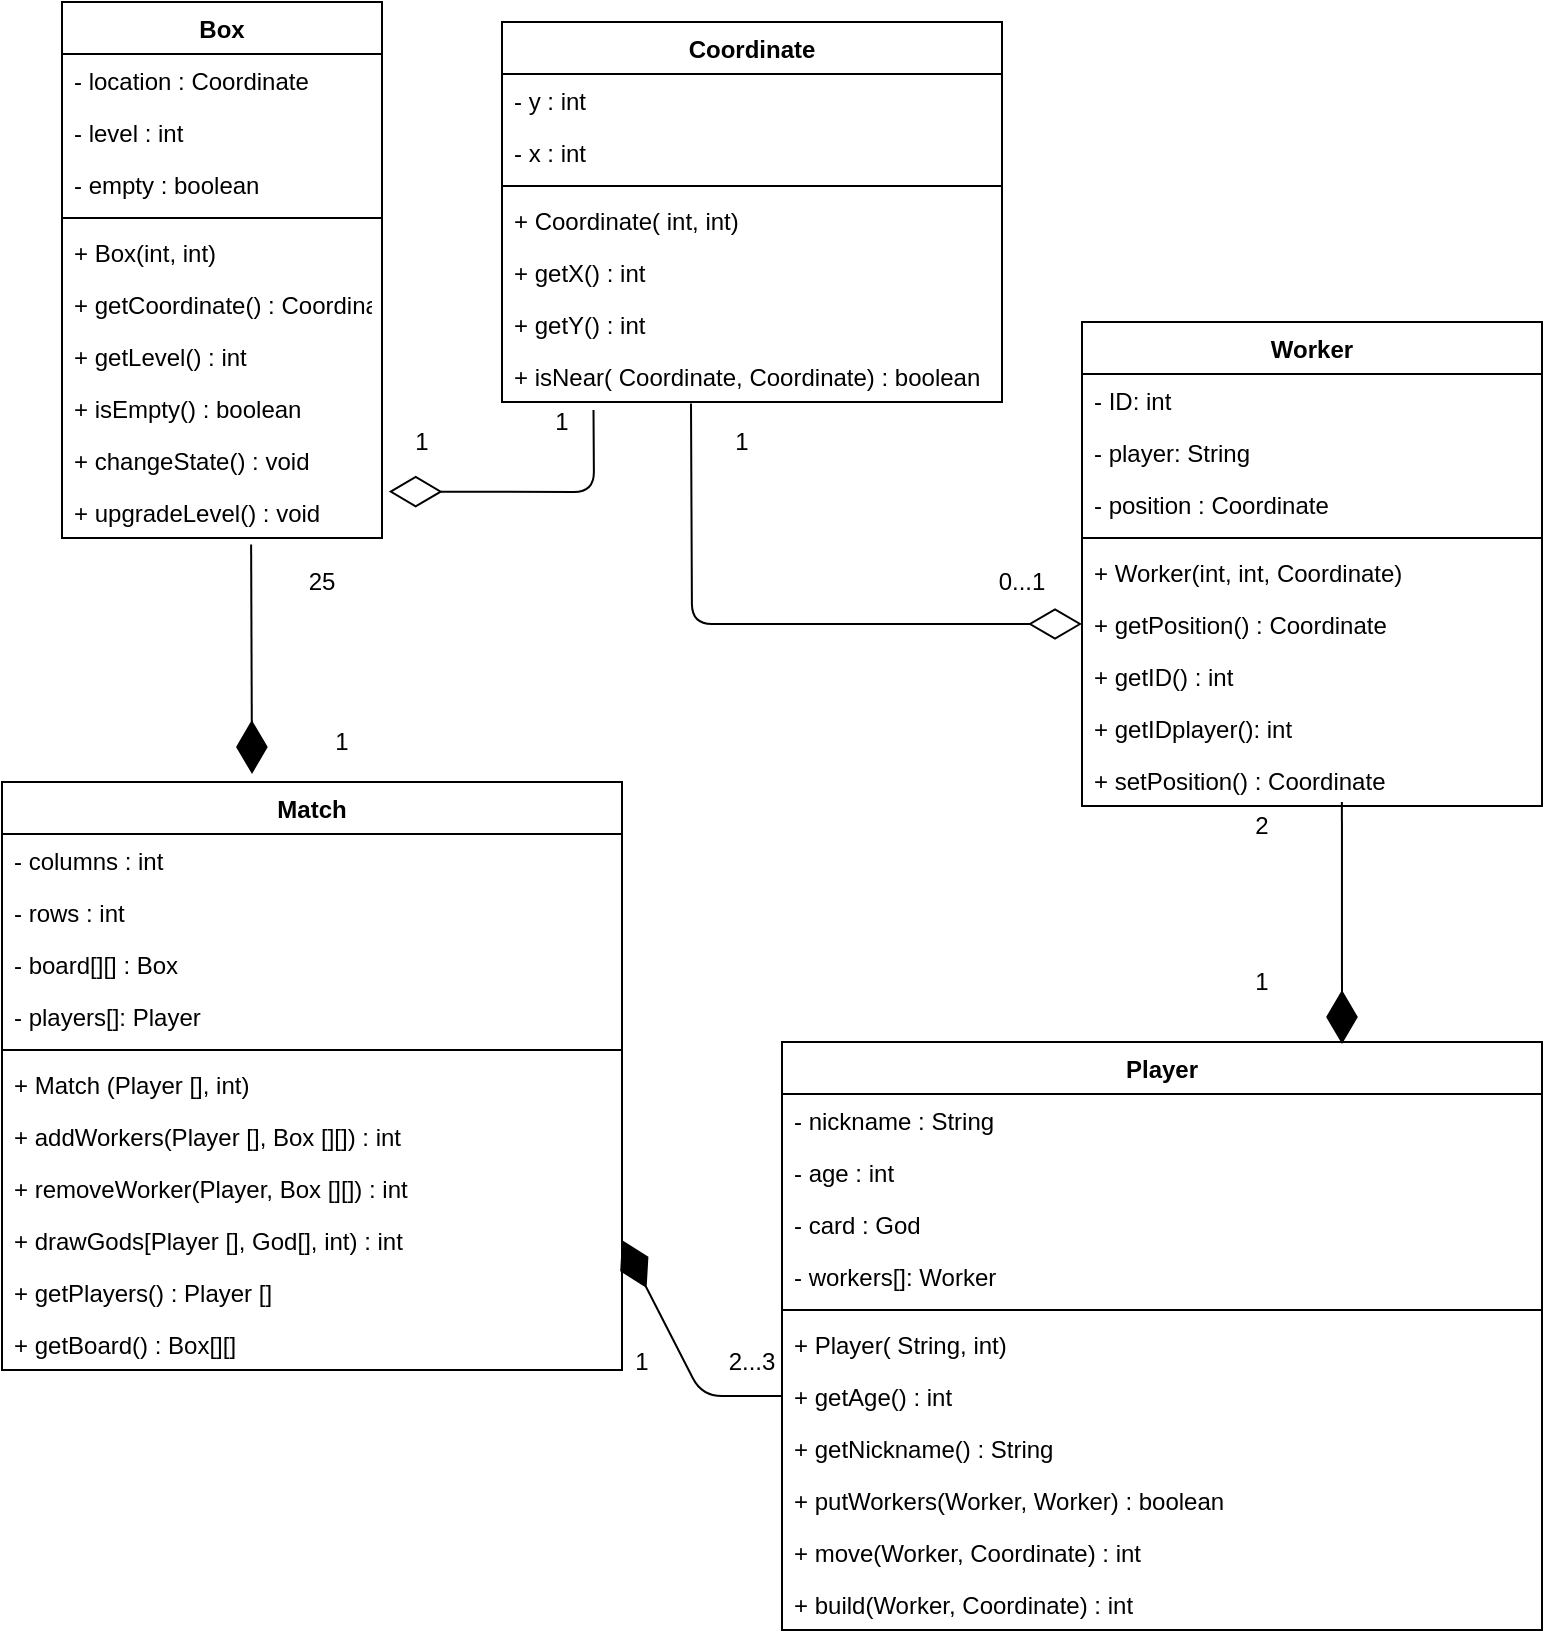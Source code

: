 <mxfile version="12.9.3" type="github">
  <diagram id="c4acf3e9-155e-7222-9cf6-157b1a14988f" name="Page-1">
    <mxGraphModel dx="1278" dy="580" grid="1" gridSize="10" guides="1" tooltips="1" connect="1" arrows="1" fold="1" page="1" pageScale="1" pageWidth="850" pageHeight="1100" background="#ffffff" math="0" shadow="0">
      <root>
        <mxCell id="0" />
        <mxCell id="1" parent="0" />
        <mxCell id="l6k8qDA1Fq8a3DRyq_wM-25" value="Box" style="swimlane;fontStyle=1;align=center;verticalAlign=top;childLayout=stackLayout;horizontal=1;startSize=26;horizontalStack=0;resizeParent=1;resizeParentMax=0;resizeLast=0;collapsible=1;marginBottom=0;fillColor=none;" parent="1" vertex="1">
          <mxGeometry x="80" y="40" width="160" height="268" as="geometry" />
        </mxCell>
        <mxCell id="l6k8qDA1Fq8a3DRyq_wM-26" value="- location : Coordinate" style="text;strokeColor=none;fillColor=none;align=left;verticalAlign=top;spacingLeft=4;spacingRight=4;overflow=hidden;rotatable=0;points=[[0,0.5],[1,0.5]];portConstraint=eastwest;" parent="l6k8qDA1Fq8a3DRyq_wM-25" vertex="1">
          <mxGeometry y="26" width="160" height="26" as="geometry" />
        </mxCell>
        <mxCell id="l6k8qDA1Fq8a3DRyq_wM-30" value="- level : int" style="text;strokeColor=none;fillColor=none;align=left;verticalAlign=top;spacingLeft=4;spacingRight=4;overflow=hidden;rotatable=0;points=[[0,0.5],[1,0.5]];portConstraint=eastwest;" parent="l6k8qDA1Fq8a3DRyq_wM-25" vertex="1">
          <mxGeometry y="52" width="160" height="26" as="geometry" />
        </mxCell>
        <mxCell id="l6k8qDA1Fq8a3DRyq_wM-31" value="- empty : boolean" style="text;strokeColor=none;fillColor=none;align=left;verticalAlign=top;spacingLeft=4;spacingRight=4;overflow=hidden;rotatable=0;points=[[0,0.5],[1,0.5]];portConstraint=eastwest;" parent="l6k8qDA1Fq8a3DRyq_wM-25" vertex="1">
          <mxGeometry y="78" width="160" height="26" as="geometry" />
        </mxCell>
        <mxCell id="l6k8qDA1Fq8a3DRyq_wM-27" value="" style="line;strokeWidth=1;fillColor=none;align=left;verticalAlign=middle;spacingTop=-1;spacingLeft=3;spacingRight=3;rotatable=0;labelPosition=right;points=[];portConstraint=eastwest;" parent="l6k8qDA1Fq8a3DRyq_wM-25" vertex="1">
          <mxGeometry y="104" width="160" height="8" as="geometry" />
        </mxCell>
        <mxCell id="l6k8qDA1Fq8a3DRyq_wM-37" value="+ Box(int, int)" style="text;strokeColor=none;fillColor=none;align=left;verticalAlign=top;spacingLeft=4;spacingRight=4;overflow=hidden;rotatable=0;points=[[0,0.5],[1,0.5]];portConstraint=eastwest;" parent="l6k8qDA1Fq8a3DRyq_wM-25" vertex="1">
          <mxGeometry y="112" width="160" height="26" as="geometry" />
        </mxCell>
        <mxCell id="l6k8qDA1Fq8a3DRyq_wM-32" value="+ getCoordinate() : Coordinate" style="text;strokeColor=none;fillColor=none;align=left;verticalAlign=top;spacingLeft=4;spacingRight=4;overflow=hidden;rotatable=0;points=[[0,0.5],[1,0.5]];portConstraint=eastwest;" parent="l6k8qDA1Fq8a3DRyq_wM-25" vertex="1">
          <mxGeometry y="138" width="160" height="26" as="geometry" />
        </mxCell>
        <mxCell id="l6k8qDA1Fq8a3DRyq_wM-33" value="+ getLevel() : int" style="text;strokeColor=none;fillColor=none;align=left;verticalAlign=top;spacingLeft=4;spacingRight=4;overflow=hidden;rotatable=0;points=[[0,0.5],[1,0.5]];portConstraint=eastwest;" parent="l6k8qDA1Fq8a3DRyq_wM-25" vertex="1">
          <mxGeometry y="164" width="160" height="26" as="geometry" />
        </mxCell>
        <mxCell id="l6k8qDA1Fq8a3DRyq_wM-34" value="+ isEmpty() : boolean" style="text;strokeColor=none;fillColor=none;align=left;verticalAlign=top;spacingLeft=4;spacingRight=4;overflow=hidden;rotatable=0;points=[[0,0.5],[1,0.5]];portConstraint=eastwest;" parent="l6k8qDA1Fq8a3DRyq_wM-25" vertex="1">
          <mxGeometry y="190" width="160" height="26" as="geometry" />
        </mxCell>
        <mxCell id="l6k8qDA1Fq8a3DRyq_wM-35" value="+ changeState() : void" style="text;strokeColor=none;fillColor=none;align=left;verticalAlign=top;spacingLeft=4;spacingRight=4;overflow=hidden;rotatable=0;points=[[0,0.5],[1,0.5]];portConstraint=eastwest;" parent="l6k8qDA1Fq8a3DRyq_wM-25" vertex="1">
          <mxGeometry y="216" width="160" height="26" as="geometry" />
        </mxCell>
        <mxCell id="l6k8qDA1Fq8a3DRyq_wM-36" value="+ upgradeLevel() : void" style="text;strokeColor=none;fillColor=none;align=left;verticalAlign=top;spacingLeft=4;spacingRight=4;overflow=hidden;rotatable=0;points=[[0,0.5],[1,0.5]];portConstraint=eastwest;" parent="l6k8qDA1Fq8a3DRyq_wM-25" vertex="1">
          <mxGeometry y="242" width="160" height="26" as="geometry" />
        </mxCell>
        <mxCell id="l6k8qDA1Fq8a3DRyq_wM-82" value="" style="endArrow=diamondThin;endFill=1;endSize=24;html=1;exitX=0;exitY=0.5;exitDx=0;exitDy=0;entryX=1;entryY=0.5;entryDx=0;entryDy=0;" parent="1" source="l6k8qDA1Fq8a3DRyq_wM-13" target="l6k8qDA1Fq8a3DRyq_wM-67" edge="1">
          <mxGeometry width="160" relative="1" as="geometry">
            <mxPoint x="340" y="370" as="sourcePoint" />
            <mxPoint x="350" y="450" as="targetPoint" />
            <Array as="points">
              <mxPoint x="400" y="737" />
            </Array>
          </mxGeometry>
        </mxCell>
        <mxCell id="l6k8qDA1Fq8a3DRyq_wM-83" value="" style="endArrow=diamondThin;endFill=1;endSize=24;html=1;exitX=0.591;exitY=1.123;exitDx=0;exitDy=0;exitPerimeter=0;" parent="1" source="l6k8qDA1Fq8a3DRyq_wM-36" edge="1">
          <mxGeometry width="160" relative="1" as="geometry">
            <mxPoint x="460" y="360" as="sourcePoint" />
            <mxPoint x="175" y="426" as="targetPoint" />
          </mxGeometry>
        </mxCell>
        <mxCell id="l6k8qDA1Fq8a3DRyq_wM-84" value="" style="endArrow=diamondThin;endFill=1;endSize=24;html=1;exitX=0.565;exitY=0.923;exitDx=0;exitDy=0;exitPerimeter=0;" parent="1" source="N4arSja67GPcpw6rZ1iJ-1" edge="1">
          <mxGeometry width="160" relative="1" as="geometry">
            <mxPoint x="460" y="460" as="sourcePoint" />
            <mxPoint x="720" y="561" as="targetPoint" />
            <Array as="points" />
          </mxGeometry>
        </mxCell>
        <mxCell id="l6k8qDA1Fq8a3DRyq_wM-87" value="" style="endArrow=diamondThin;endFill=0;endSize=24;html=1;exitX=0.378;exitY=1.031;exitDx=0;exitDy=0;exitPerimeter=0;entryX=0;entryY=0.5;entryDx=0;entryDy=0;" parent="1" source="l6k8qDA1Fq8a3DRyq_wM-79" target="l6k8qDA1Fq8a3DRyq_wM-61" edge="1">
          <mxGeometry width="160" relative="1" as="geometry">
            <mxPoint x="460" y="710" as="sourcePoint" />
            <mxPoint x="587" y="412" as="targetPoint" />
            <Array as="points">
              <mxPoint x="395" y="351" />
            </Array>
          </mxGeometry>
        </mxCell>
        <mxCell id="l6k8qDA1Fq8a3DRyq_wM-88" value="" style="endArrow=diamondThin;endFill=0;endSize=24;html=1;exitX=0.183;exitY=1.154;exitDx=0;exitDy=0;exitPerimeter=0;entryX=1.021;entryY=0.108;entryDx=0;entryDy=0;entryPerimeter=0;" parent="1" source="l6k8qDA1Fq8a3DRyq_wM-79" target="l6k8qDA1Fq8a3DRyq_wM-36" edge="1">
          <mxGeometry width="160" relative="1" as="geometry">
            <mxPoint x="460" y="630" as="sourcePoint" />
            <mxPoint x="260" y="370" as="targetPoint" />
            <Array as="points">
              <mxPoint x="346" y="285" />
            </Array>
          </mxGeometry>
        </mxCell>
        <mxCell id="l6k8qDA1Fq8a3DRyq_wM-55" value="Worker" style="swimlane;fontStyle=1;align=center;verticalAlign=top;childLayout=stackLayout;horizontal=1;startSize=26;horizontalStack=0;resizeParent=1;resizeParentMax=0;resizeLast=0;collapsible=1;marginBottom=0;fillColor=none;" parent="1" vertex="1">
          <mxGeometry x="590" y="200" width="230" height="242" as="geometry" />
        </mxCell>
        <mxCell id="l6k8qDA1Fq8a3DRyq_wM-56" value="- ID: int" style="text;strokeColor=none;fillColor=none;align=left;verticalAlign=top;spacingLeft=4;spacingRight=4;overflow=hidden;rotatable=0;points=[[0,0.5],[1,0.5]];portConstraint=eastwest;" parent="l6k8qDA1Fq8a3DRyq_wM-55" vertex="1">
          <mxGeometry y="26" width="230" height="26" as="geometry" />
        </mxCell>
        <mxCell id="l6k8qDA1Fq8a3DRyq_wM-59" value="- player: String&#xa;" style="text;strokeColor=none;fillColor=none;align=left;verticalAlign=top;spacingLeft=4;spacingRight=4;overflow=hidden;rotatable=0;points=[[0,0.5],[1,0.5]];portConstraint=eastwest;" parent="l6k8qDA1Fq8a3DRyq_wM-55" vertex="1">
          <mxGeometry y="52" width="230" height="26" as="geometry" />
        </mxCell>
        <mxCell id="l6k8qDA1Fq8a3DRyq_wM-60" value="- position : Coordinate" style="text;strokeColor=none;fillColor=none;align=left;verticalAlign=top;spacingLeft=4;spacingRight=4;overflow=hidden;rotatable=0;points=[[0,0.5],[1,0.5]];portConstraint=eastwest;" parent="l6k8qDA1Fq8a3DRyq_wM-55" vertex="1">
          <mxGeometry y="78" width="230" height="26" as="geometry" />
        </mxCell>
        <mxCell id="l6k8qDA1Fq8a3DRyq_wM-57" value="" style="line;strokeWidth=1;fillColor=none;align=left;verticalAlign=middle;spacingTop=-1;spacingLeft=3;spacingRight=3;rotatable=0;labelPosition=right;points=[];portConstraint=eastwest;" parent="l6k8qDA1Fq8a3DRyq_wM-55" vertex="1">
          <mxGeometry y="104" width="230" height="8" as="geometry" />
        </mxCell>
        <mxCell id="l6k8qDA1Fq8a3DRyq_wM-58" value="+ Worker(int, int, Coordinate)" style="text;strokeColor=none;fillColor=none;align=left;verticalAlign=top;spacingLeft=4;spacingRight=4;overflow=hidden;rotatable=0;points=[[0,0.5],[1,0.5]];portConstraint=eastwest;" parent="l6k8qDA1Fq8a3DRyq_wM-55" vertex="1">
          <mxGeometry y="112" width="230" height="26" as="geometry" />
        </mxCell>
        <mxCell id="l6k8qDA1Fq8a3DRyq_wM-61" value="+ getPosition() : Coordinate" style="text;strokeColor=none;fillColor=none;align=left;verticalAlign=top;spacingLeft=4;spacingRight=4;overflow=hidden;rotatable=0;points=[[0,0.5],[1,0.5]];portConstraint=eastwest;" parent="l6k8qDA1Fq8a3DRyq_wM-55" vertex="1">
          <mxGeometry y="138" width="230" height="26" as="geometry" />
        </mxCell>
        <mxCell id="l6k8qDA1Fq8a3DRyq_wM-62" value="+ getID() : int" style="text;strokeColor=none;fillColor=none;align=left;verticalAlign=top;spacingLeft=4;spacingRight=4;overflow=hidden;rotatable=0;points=[[0,0.5],[1,0.5]];portConstraint=eastwest;" parent="l6k8qDA1Fq8a3DRyq_wM-55" vertex="1">
          <mxGeometry y="164" width="230" height="26" as="geometry" />
        </mxCell>
        <mxCell id="l6k8qDA1Fq8a3DRyq_wM-63" value="+ getIDplayer(): int" style="text;strokeColor=none;fillColor=none;align=left;verticalAlign=top;spacingLeft=4;spacingRight=4;overflow=hidden;rotatable=0;points=[[0,0.5],[1,0.5]];portConstraint=eastwest;" parent="l6k8qDA1Fq8a3DRyq_wM-55" vertex="1">
          <mxGeometry y="190" width="230" height="26" as="geometry" />
        </mxCell>
        <mxCell id="N4arSja67GPcpw6rZ1iJ-1" value="+ setPosition() : Coordinate" style="text;strokeColor=none;fillColor=none;align=left;verticalAlign=top;spacingLeft=4;spacingRight=4;overflow=hidden;rotatable=0;points=[[0,0.5],[1,0.5]];portConstraint=eastwest;" vertex="1" parent="l6k8qDA1Fq8a3DRyq_wM-55">
          <mxGeometry y="216" width="230" height="26" as="geometry" />
        </mxCell>
        <mxCell id="l6k8qDA1Fq8a3DRyq_wM-72" value="Coordinate" style="swimlane;fontStyle=1;align=center;verticalAlign=top;childLayout=stackLayout;horizontal=1;startSize=26;horizontalStack=0;resizeParent=1;resizeParentMax=0;resizeLast=0;collapsible=1;marginBottom=0;fillColor=none;" parent="1" vertex="1">
          <mxGeometry x="300" y="50" width="250" height="190" as="geometry" />
        </mxCell>
        <mxCell id="l6k8qDA1Fq8a3DRyq_wM-77" value="- y : int" style="text;strokeColor=none;fillColor=none;align=left;verticalAlign=top;spacingLeft=4;spacingRight=4;overflow=hidden;rotatable=0;points=[[0,0.5],[1,0.5]];portConstraint=eastwest;" parent="l6k8qDA1Fq8a3DRyq_wM-72" vertex="1">
          <mxGeometry y="26" width="250" height="26" as="geometry" />
        </mxCell>
        <mxCell id="l6k8qDA1Fq8a3DRyq_wM-73" value="- x : int" style="text;strokeColor=none;fillColor=none;align=left;verticalAlign=top;spacingLeft=4;spacingRight=4;overflow=hidden;rotatable=0;points=[[0,0.5],[1,0.5]];portConstraint=eastwest;" parent="l6k8qDA1Fq8a3DRyq_wM-72" vertex="1">
          <mxGeometry y="52" width="250" height="26" as="geometry" />
        </mxCell>
        <mxCell id="l6k8qDA1Fq8a3DRyq_wM-74" value="" style="line;strokeWidth=1;fillColor=none;align=left;verticalAlign=middle;spacingTop=-1;spacingLeft=3;spacingRight=3;rotatable=0;labelPosition=right;points=[];portConstraint=eastwest;" parent="l6k8qDA1Fq8a3DRyq_wM-72" vertex="1">
          <mxGeometry y="78" width="250" height="8" as="geometry" />
        </mxCell>
        <mxCell id="l6k8qDA1Fq8a3DRyq_wM-78" value="+ Coordinate( int, int) " style="text;strokeColor=none;fillColor=none;align=left;verticalAlign=top;spacingLeft=4;spacingRight=4;overflow=hidden;rotatable=0;points=[[0,0.5],[1,0.5]];portConstraint=eastwest;" parent="l6k8qDA1Fq8a3DRyq_wM-72" vertex="1">
          <mxGeometry y="86" width="250" height="26" as="geometry" />
        </mxCell>
        <mxCell id="l6k8qDA1Fq8a3DRyq_wM-75" value="+ getX() : int" style="text;strokeColor=none;fillColor=none;align=left;verticalAlign=top;spacingLeft=4;spacingRight=4;overflow=hidden;rotatable=0;points=[[0,0.5],[1,0.5]];portConstraint=eastwest;" parent="l6k8qDA1Fq8a3DRyq_wM-72" vertex="1">
          <mxGeometry y="112" width="250" height="26" as="geometry" />
        </mxCell>
        <mxCell id="l6k8qDA1Fq8a3DRyq_wM-76" value="+ getY() : int" style="text;strokeColor=none;fillColor=none;align=left;verticalAlign=top;spacingLeft=4;spacingRight=4;overflow=hidden;rotatable=0;points=[[0,0.5],[1,0.5]];portConstraint=eastwest;" parent="l6k8qDA1Fq8a3DRyq_wM-72" vertex="1">
          <mxGeometry y="138" width="250" height="26" as="geometry" />
        </mxCell>
        <mxCell id="l6k8qDA1Fq8a3DRyq_wM-79" value="+ isNear( Coordinate, Coordinate) : boolean" style="text;strokeColor=none;fillColor=none;align=left;verticalAlign=top;spacingLeft=4;spacingRight=4;overflow=hidden;rotatable=0;points=[[0,0.5],[1,0.5]];portConstraint=eastwest;" parent="l6k8qDA1Fq8a3DRyq_wM-72" vertex="1">
          <mxGeometry y="164" width="250" height="26" as="geometry" />
        </mxCell>
        <mxCell id="l6k8qDA1Fq8a3DRyq_wM-9" value="Player" style="swimlane;fontStyle=1;align=center;verticalAlign=top;childLayout=stackLayout;horizontal=1;startSize=26;horizontalStack=0;resizeParent=1;resizeParentMax=0;resizeLast=0;collapsible=1;marginBottom=0;fillColor=none;" parent="1" vertex="1">
          <mxGeometry x="440" y="560" width="380" height="294" as="geometry" />
        </mxCell>
        <mxCell id="l6k8qDA1Fq8a3DRyq_wM-10" value="- nickname : String" style="text;strokeColor=none;fillColor=none;align=left;verticalAlign=top;spacingLeft=4;spacingRight=4;overflow=hidden;rotatable=0;points=[[0,0.5],[1,0.5]];portConstraint=eastwest;" parent="l6k8qDA1Fq8a3DRyq_wM-9" vertex="1">
          <mxGeometry y="26" width="380" height="26" as="geometry" />
        </mxCell>
        <mxCell id="l6k8qDA1Fq8a3DRyq_wM-12" value="- age : int " style="text;strokeColor=none;fillColor=none;align=left;verticalAlign=top;spacingLeft=4;spacingRight=4;overflow=hidden;rotatable=0;points=[[0,0.5],[1,0.5]];portConstraint=eastwest;" parent="l6k8qDA1Fq8a3DRyq_wM-9" vertex="1">
          <mxGeometry y="52" width="380" height="26" as="geometry" />
        </mxCell>
        <mxCell id="l6k8qDA1Fq8a3DRyq_wM-66" value="- card : God" style="text;strokeColor=none;fillColor=none;align=left;verticalAlign=top;spacingLeft=4;spacingRight=4;overflow=hidden;rotatable=0;points=[[0,0.5],[1,0.5]];portConstraint=eastwest;" parent="l6k8qDA1Fq8a3DRyq_wM-9" vertex="1">
          <mxGeometry y="78" width="380" height="26" as="geometry" />
        </mxCell>
        <mxCell id="l6k8qDA1Fq8a3DRyq_wM-86" value="- workers[]: Worker" style="text;strokeColor=none;fillColor=none;align=left;verticalAlign=top;spacingLeft=4;spacingRight=4;overflow=hidden;rotatable=0;points=[[0,0.5],[1,0.5]];portConstraint=eastwest;" parent="l6k8qDA1Fq8a3DRyq_wM-9" vertex="1">
          <mxGeometry y="104" width="380" height="26" as="geometry" />
        </mxCell>
        <mxCell id="l6k8qDA1Fq8a3DRyq_wM-11" value="" style="line;strokeWidth=1;fillColor=none;align=left;verticalAlign=middle;spacingTop=-1;spacingLeft=3;spacingRight=3;rotatable=0;labelPosition=right;points=[];portConstraint=eastwest;" parent="l6k8qDA1Fq8a3DRyq_wM-9" vertex="1">
          <mxGeometry y="130" width="380" height="8" as="geometry" />
        </mxCell>
        <mxCell id="l6k8qDA1Fq8a3DRyq_wM-38" value="+ Player( String, int) " style="text;strokeColor=none;fillColor=none;align=left;verticalAlign=top;spacingLeft=4;spacingRight=4;overflow=hidden;rotatable=0;points=[[0,0.5],[1,0.5]];portConstraint=eastwest;" parent="l6k8qDA1Fq8a3DRyq_wM-9" vertex="1">
          <mxGeometry y="138" width="380" height="26" as="geometry" />
        </mxCell>
        <mxCell id="l6k8qDA1Fq8a3DRyq_wM-13" value="+ getAge() : int" style="text;strokeColor=none;fillColor=none;align=left;verticalAlign=top;spacingLeft=4;spacingRight=4;overflow=hidden;rotatable=0;points=[[0,0.5],[1,0.5]];portConstraint=eastwest;" parent="l6k8qDA1Fq8a3DRyq_wM-9" vertex="1">
          <mxGeometry y="164" width="380" height="26" as="geometry" />
        </mxCell>
        <mxCell id="l6k8qDA1Fq8a3DRyq_wM-14" value="+ getNickname() : String" style="text;strokeColor=none;fillColor=none;align=left;verticalAlign=top;spacingLeft=4;spacingRight=4;overflow=hidden;rotatable=0;points=[[0,0.5],[1,0.5]];portConstraint=eastwest;" parent="l6k8qDA1Fq8a3DRyq_wM-9" vertex="1">
          <mxGeometry y="190" width="380" height="26" as="geometry" />
        </mxCell>
        <mxCell id="l6k8qDA1Fq8a3DRyq_wM-15" value="+ putWorkers(Worker, Worker) : boolean " style="text;strokeColor=none;fillColor=none;align=left;verticalAlign=top;spacingLeft=4;spacingRight=4;overflow=hidden;rotatable=0;points=[[0,0.5],[1,0.5]];portConstraint=eastwest;" parent="l6k8qDA1Fq8a3DRyq_wM-9" vertex="1">
          <mxGeometry y="216" width="380" height="26" as="geometry" />
        </mxCell>
        <mxCell id="l6k8qDA1Fq8a3DRyq_wM-53" value="+ move(Worker, Coordinate) : int" style="text;strokeColor=none;fillColor=none;align=left;verticalAlign=top;spacingLeft=4;spacingRight=4;overflow=hidden;rotatable=0;points=[[0,0.5],[1,0.5]];portConstraint=eastwest;" parent="l6k8qDA1Fq8a3DRyq_wM-9" vertex="1">
          <mxGeometry y="242" width="380" height="26" as="geometry" />
        </mxCell>
        <mxCell id="l6k8qDA1Fq8a3DRyq_wM-54" value="+ build(Worker, Coordinate) : int" style="text;strokeColor=none;fillColor=none;align=left;verticalAlign=top;spacingLeft=4;spacingRight=4;overflow=hidden;rotatable=0;points=[[0,0.5],[1,0.5]];portConstraint=eastwest;" parent="l6k8qDA1Fq8a3DRyq_wM-9" vertex="1">
          <mxGeometry y="268" width="380" height="26" as="geometry" />
        </mxCell>
        <mxCell id="l6k8qDA1Fq8a3DRyq_wM-19" value="Match" style="swimlane;fontStyle=1;align=center;verticalAlign=top;childLayout=stackLayout;horizontal=1;startSize=26;horizontalStack=0;resizeParent=1;resizeParentMax=0;resizeLast=0;collapsible=1;marginBottom=0;fillColor=none;" parent="1" vertex="1">
          <mxGeometry x="50" y="430" width="310" height="294" as="geometry" />
        </mxCell>
        <mxCell id="l6k8qDA1Fq8a3DRyq_wM-20" value="- columns : int" style="text;strokeColor=none;fillColor=none;align=left;verticalAlign=top;spacingLeft=4;spacingRight=4;overflow=hidden;rotatable=0;points=[[0,0.5],[1,0.5]];portConstraint=eastwest;" parent="l6k8qDA1Fq8a3DRyq_wM-19" vertex="1">
          <mxGeometry y="26" width="310" height="26" as="geometry" />
        </mxCell>
        <mxCell id="l6k8qDA1Fq8a3DRyq_wM-23" value="- rows : int" style="text;strokeColor=none;fillColor=none;align=left;verticalAlign=top;spacingLeft=4;spacingRight=4;overflow=hidden;rotatable=0;points=[[0,0.5],[1,0.5]];portConstraint=eastwest;" parent="l6k8qDA1Fq8a3DRyq_wM-19" vertex="1">
          <mxGeometry y="52" width="310" height="26" as="geometry" />
        </mxCell>
        <mxCell id="l6k8qDA1Fq8a3DRyq_wM-24" value="- board[][] : Box" style="text;strokeColor=none;fillColor=none;align=left;verticalAlign=top;spacingLeft=4;spacingRight=4;overflow=hidden;rotatable=0;points=[[0,0.5],[1,0.5]];portConstraint=eastwest;" parent="l6k8qDA1Fq8a3DRyq_wM-19" vertex="1">
          <mxGeometry y="78" width="310" height="26" as="geometry" />
        </mxCell>
        <mxCell id="l6k8qDA1Fq8a3DRyq_wM-42" value="- players[]: Player" style="text;strokeColor=none;fillColor=none;align=left;verticalAlign=top;spacingLeft=4;spacingRight=4;overflow=hidden;rotatable=0;points=[[0,0.5],[1,0.5]];portConstraint=eastwest;" parent="l6k8qDA1Fq8a3DRyq_wM-19" vertex="1">
          <mxGeometry y="104" width="310" height="26" as="geometry" />
        </mxCell>
        <mxCell id="l6k8qDA1Fq8a3DRyq_wM-21" value="" style="line;strokeWidth=1;fillColor=none;align=left;verticalAlign=middle;spacingTop=-1;spacingLeft=3;spacingRight=3;rotatable=0;labelPosition=right;points=[];portConstraint=eastwest;" parent="l6k8qDA1Fq8a3DRyq_wM-19" vertex="1">
          <mxGeometry y="130" width="310" height="8" as="geometry" />
        </mxCell>
        <mxCell id="l6k8qDA1Fq8a3DRyq_wM-22" value="+ Match (Player [], int)" style="text;strokeColor=none;fillColor=none;align=left;verticalAlign=top;spacingLeft=4;spacingRight=4;overflow=hidden;rotatable=0;points=[[0,0.5],[1,0.5]];portConstraint=eastwest;" parent="l6k8qDA1Fq8a3DRyq_wM-19" vertex="1">
          <mxGeometry y="138" width="310" height="26" as="geometry" />
        </mxCell>
        <mxCell id="l6k8qDA1Fq8a3DRyq_wM-43" value="+ addWorkers(Player [], Box [][]) : int" style="text;strokeColor=none;fillColor=none;align=left;verticalAlign=top;spacingLeft=4;spacingRight=4;overflow=hidden;rotatable=0;points=[[0,0.5],[1,0.5]];portConstraint=eastwest;" parent="l6k8qDA1Fq8a3DRyq_wM-19" vertex="1">
          <mxGeometry y="164" width="310" height="26" as="geometry" />
        </mxCell>
        <mxCell id="l6k8qDA1Fq8a3DRyq_wM-64" value="+ removeWorker(Player, Box [][]) : int" style="text;strokeColor=none;fillColor=none;align=left;verticalAlign=top;spacingLeft=4;spacingRight=4;overflow=hidden;rotatable=0;points=[[0,0.5],[1,0.5]];portConstraint=eastwest;" parent="l6k8qDA1Fq8a3DRyq_wM-19" vertex="1">
          <mxGeometry y="190" width="310" height="26" as="geometry" />
        </mxCell>
        <mxCell id="l6k8qDA1Fq8a3DRyq_wM-67" value="+ drawGods[Player [], God[], int) : int" style="text;strokeColor=none;fillColor=none;align=left;verticalAlign=top;spacingLeft=4;spacingRight=4;overflow=hidden;rotatable=0;points=[[0,0.5],[1,0.5]];portConstraint=eastwest;" parent="l6k8qDA1Fq8a3DRyq_wM-19" vertex="1">
          <mxGeometry y="216" width="310" height="26" as="geometry" />
        </mxCell>
        <mxCell id="l6k8qDA1Fq8a3DRyq_wM-68" value="+ getPlayers() : Player []" style="text;strokeColor=none;fillColor=none;align=left;verticalAlign=top;spacingLeft=4;spacingRight=4;overflow=hidden;rotatable=0;points=[[0,0.5],[1,0.5]];portConstraint=eastwest;" parent="l6k8qDA1Fq8a3DRyq_wM-19" vertex="1">
          <mxGeometry y="242" width="310" height="26" as="geometry" />
        </mxCell>
        <mxCell id="l6k8qDA1Fq8a3DRyq_wM-71" value="+ getBoard() : Box[][]" style="text;strokeColor=none;fillColor=none;align=left;verticalAlign=top;spacingLeft=4;spacingRight=4;overflow=hidden;rotatable=0;points=[[0,0.5],[1,0.5]];portConstraint=eastwest;" parent="l6k8qDA1Fq8a3DRyq_wM-19" vertex="1">
          <mxGeometry y="268" width="310" height="26" as="geometry" />
        </mxCell>
        <mxCell id="G2GnpfuUwyl8GKMcMzcW-1" value="2" style="text;html=1;strokeColor=none;fillColor=none;align=center;verticalAlign=middle;whiteSpace=wrap;rounded=0;" parent="1" vertex="1">
          <mxGeometry x="660" y="442" width="40" height="20" as="geometry" />
        </mxCell>
        <mxCell id="G2GnpfuUwyl8GKMcMzcW-2" value="1" style="text;html=1;strokeColor=none;fillColor=none;align=center;verticalAlign=middle;whiteSpace=wrap;rounded=0;" parent="1" vertex="1">
          <mxGeometry x="660" y="520" width="40" height="20" as="geometry" />
        </mxCell>
        <mxCell id="G2GnpfuUwyl8GKMcMzcW-3" value="1" style="text;html=1;strokeColor=none;fillColor=none;align=center;verticalAlign=middle;whiteSpace=wrap;rounded=0;" parent="1" vertex="1">
          <mxGeometry x="350" y="710" width="40" height="20" as="geometry" />
        </mxCell>
        <mxCell id="G2GnpfuUwyl8GKMcMzcW-5" value="2...3" style="text;html=1;strokeColor=none;fillColor=none;align=center;verticalAlign=middle;whiteSpace=wrap;rounded=0;" parent="1" vertex="1">
          <mxGeometry x="405" y="710" width="40" height="20" as="geometry" />
        </mxCell>
        <mxCell id="G2GnpfuUwyl8GKMcMzcW-6" value="1" style="text;html=1;strokeColor=none;fillColor=none;align=center;verticalAlign=middle;whiteSpace=wrap;rounded=0;" parent="1" vertex="1">
          <mxGeometry x="200" y="400" width="40" height="20" as="geometry" />
        </mxCell>
        <mxCell id="G2GnpfuUwyl8GKMcMzcW-7" value="25" style="text;html=1;strokeColor=none;fillColor=none;align=center;verticalAlign=middle;whiteSpace=wrap;rounded=0;" parent="1" vertex="1">
          <mxGeometry x="190" y="320" width="40" height="20" as="geometry" />
        </mxCell>
        <mxCell id="G2GnpfuUwyl8GKMcMzcW-10" value="1" style="text;html=1;strokeColor=none;fillColor=none;align=center;verticalAlign=middle;whiteSpace=wrap;rounded=0;" parent="1" vertex="1">
          <mxGeometry x="400" y="250" width="40" height="20" as="geometry" />
        </mxCell>
        <mxCell id="G2GnpfuUwyl8GKMcMzcW-11" value="0...1" style="text;html=1;strokeColor=none;fillColor=none;align=center;verticalAlign=middle;whiteSpace=wrap;rounded=0;" parent="1" vertex="1">
          <mxGeometry x="540" y="320" width="40" height="20" as="geometry" />
        </mxCell>
        <mxCell id="G2GnpfuUwyl8GKMcMzcW-12" value="1" style="text;html=1;strokeColor=none;fillColor=none;align=center;verticalAlign=middle;whiteSpace=wrap;rounded=0;" parent="1" vertex="1">
          <mxGeometry x="310" y="240" width="40" height="20" as="geometry" />
        </mxCell>
        <mxCell id="G2GnpfuUwyl8GKMcMzcW-15" value="1" style="text;html=1;strokeColor=none;fillColor=none;align=center;verticalAlign=middle;whiteSpace=wrap;rounded=0;" parent="1" vertex="1">
          <mxGeometry x="240" y="250" width="40" height="20" as="geometry" />
        </mxCell>
      </root>
    </mxGraphModel>
  </diagram>
</mxfile>

